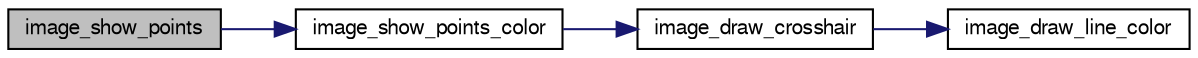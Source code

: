 digraph "image_show_points"
{
  edge [fontname="FreeSans",fontsize="10",labelfontname="FreeSans",labelfontsize="10"];
  node [fontname="FreeSans",fontsize="10",shape=record];
  rankdir="LR";
  Node1 [label="image_show_points",height=0.2,width=0.4,color="black", fillcolor="grey75", style="filled", fontcolor="black"];
  Node1 -> Node2 [color="midnightblue",fontsize="10",style="solid",fontname="FreeSans"];
  Node2 [label="image_show_points_color",height=0.2,width=0.4,color="black", fillcolor="white", style="filled",URL="$image_8c.html#a5943c9835fd07452f25e10ae27f16720",tooltip="Show points in an image by coloring them through giving the pixels the maximum value. "];
  Node2 -> Node3 [color="midnightblue",fontsize="10",style="solid",fontname="FreeSans"];
  Node3 [label="image_draw_crosshair",height=0.2,width=0.4,color="black", fillcolor="white", style="filled",URL="$image_8c.html#a3855947fea757e63088255cd9e68fcda",tooltip="Draw a cross-hair on the image. "];
  Node3 -> Node4 [color="midnightblue",fontsize="10",style="solid",fontname="FreeSans"];
  Node4 [label="image_draw_line_color",height=0.2,width=0.4,color="black", fillcolor="white", style="filled",URL="$image_8c.html#a5b1f40ae3b945985c9f4d09bdd313de8",tooltip="Draw a line on the image. "];
}
